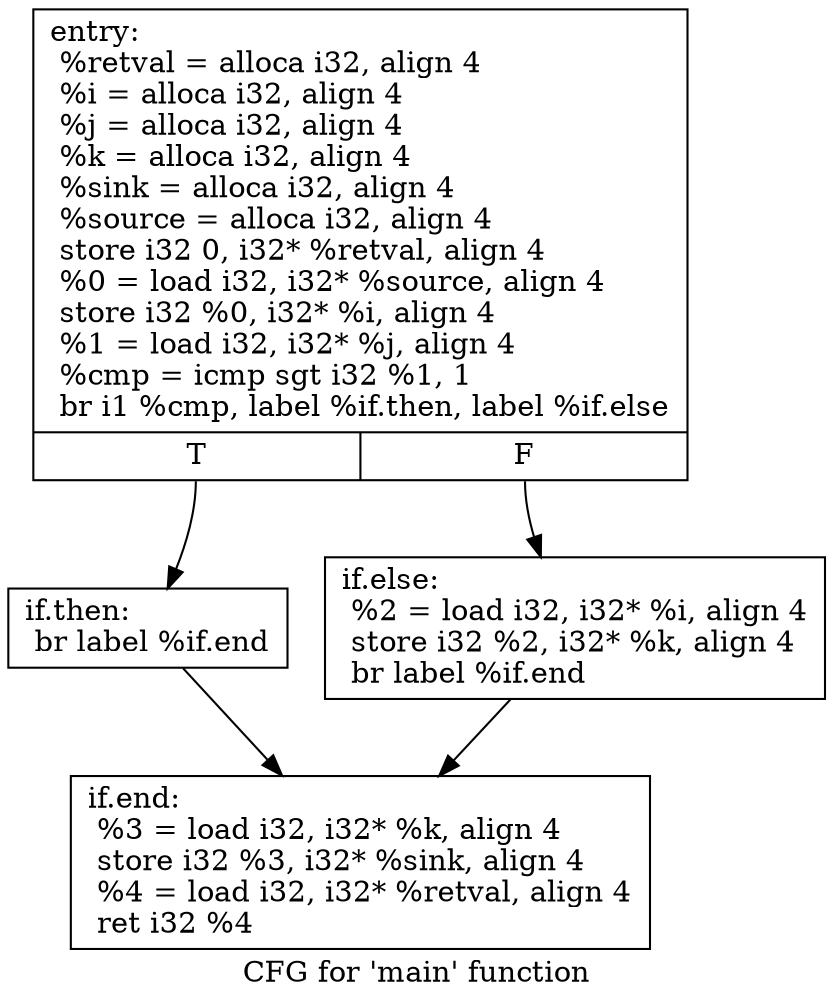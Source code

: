 digraph "CFG for 'main' function" {
	label="CFG for 'main' function";

	Node0x55c7061dd980 [shape=record,label="{entry:\l  %retval = alloca i32, align 4\l  %i = alloca i32, align 4\l  %j = alloca i32, align 4\l  %k = alloca i32, align 4\l  %sink = alloca i32, align 4\l  %source = alloca i32, align 4\l  store i32 0, i32* %retval, align 4\l  %0 = load i32, i32* %source, align 4\l  store i32 %0, i32* %i, align 4\l  %1 = load i32, i32* %j, align 4\l  %cmp = icmp sgt i32 %1, 1\l  br i1 %cmp, label %if.then, label %if.else\l|{<s0>T|<s1>F}}"];
	Node0x55c7061dd980:s0 -> Node0x55c7061de690;
	Node0x55c7061dd980:s1 -> Node0x55c7061de760;
	Node0x55c7061de690 [shape=record,label="{if.then:                                          \l  br label %if.end\l}"];
	Node0x55c7061de690 -> Node0x55c7061de830;
	Node0x55c7061de760 [shape=record,label="{if.else:                                          \l  %2 = load i32, i32* %i, align 4\l  store i32 %2, i32* %k, align 4\l  br label %if.end\l}"];
	Node0x55c7061de760 -> Node0x55c7061de830;
	Node0x55c7061de830 [shape=record,label="{if.end:                                           \l  %3 = load i32, i32* %k, align 4\l  store i32 %3, i32* %sink, align 4\l  %4 = load i32, i32* %retval, align 4\l  ret i32 %4\l}"];
}
